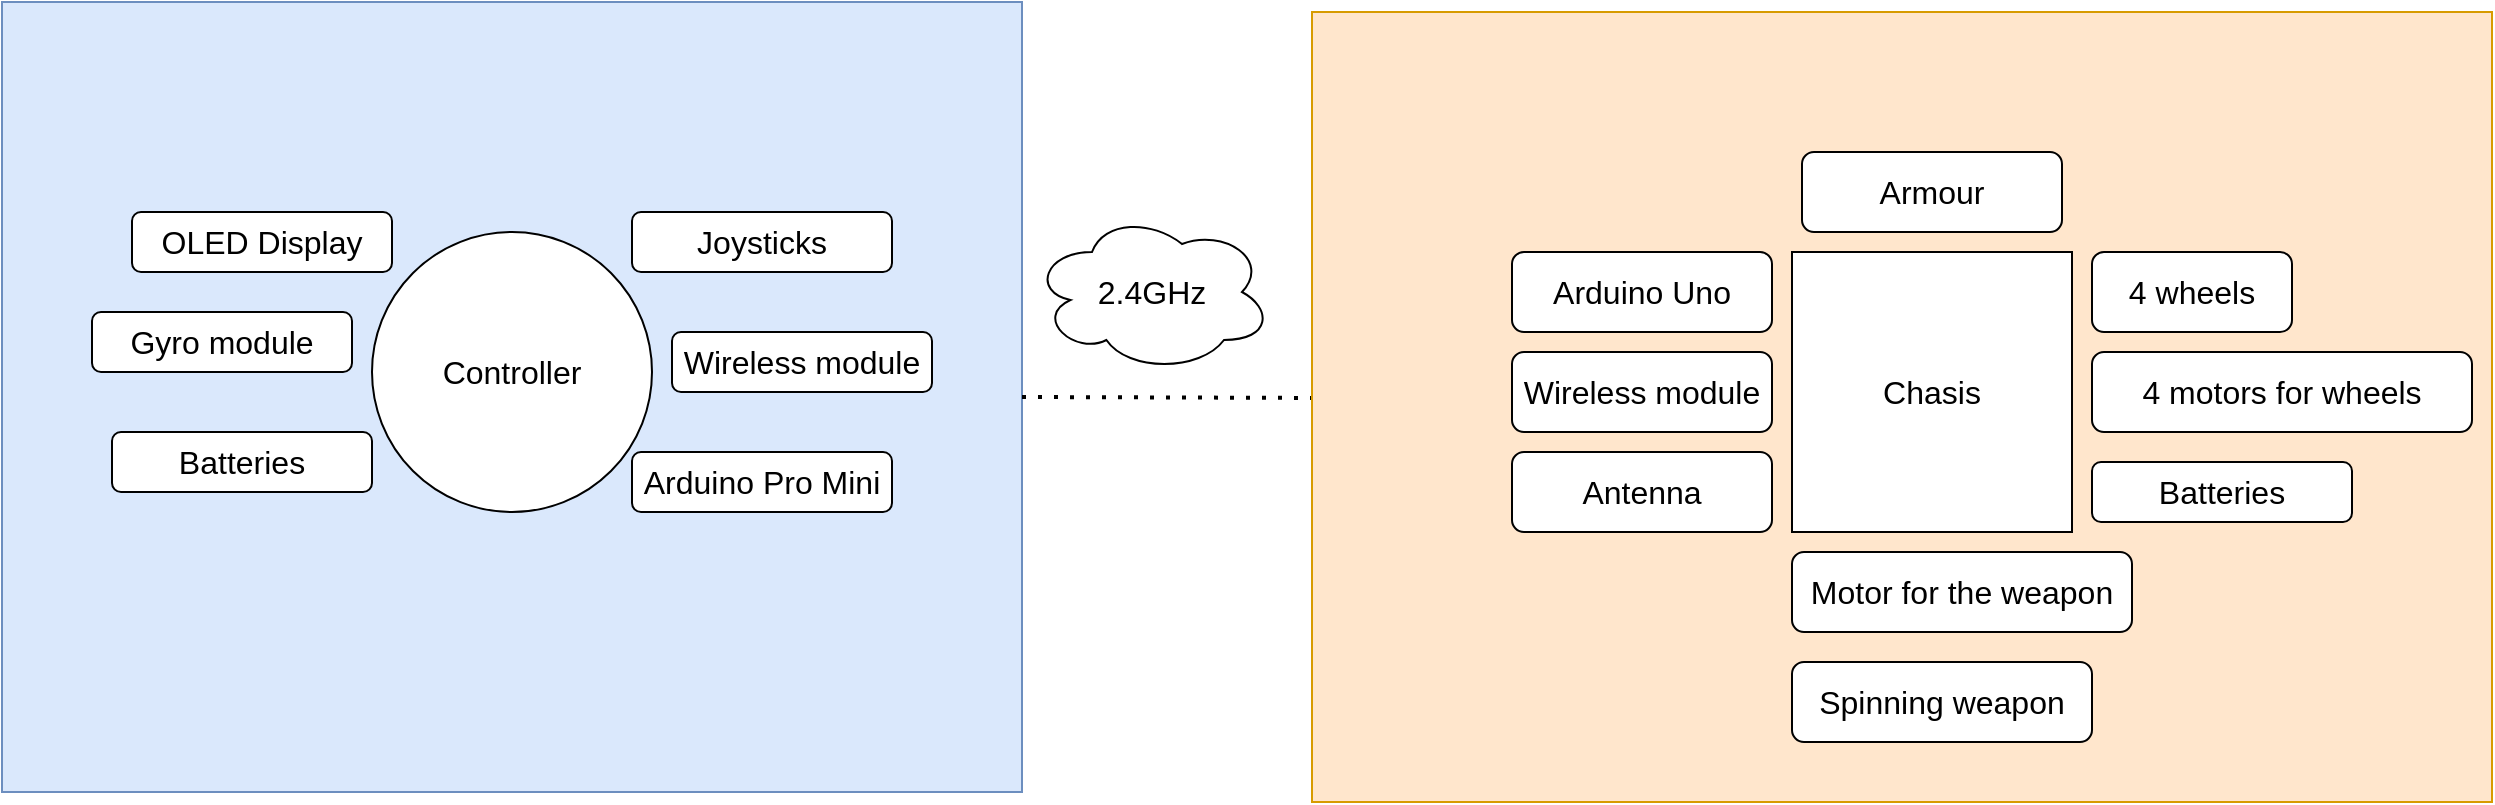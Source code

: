 <mxfile version="20.4.0" type="github">
  <diagram name="Page-1" id="7e0a89b8-554c-2b80-1dc8-d5c74ca68de4">
    <mxGraphModel dx="2466" dy="786" grid="1" gridSize="10" guides="1" tooltips="1" connect="1" arrows="1" fold="1" page="1" pageScale="1" pageWidth="1100" pageHeight="850" background="none" math="0" shadow="0">
      <root>
        <mxCell id="0" />
        <mxCell id="1" parent="0" />
        <mxCell id="S8Q3d4afGY6rw8NLsrze-18" value="" style="rounded=0;whiteSpace=wrap;html=1;fontSize=16;fillColor=#dae8fc;glass=0;strokeColor=#6c8ebf;" vertex="1" parent="1">
          <mxGeometry x="-175" y="35" width="510" height="395" as="geometry" />
        </mxCell>
        <mxCell id="S8Q3d4afGY6rw8NLsrze-19" value="" style="endArrow=none;dashed=1;html=1;dashPattern=1 3;strokeWidth=2;rounded=0;fontSize=16;exitX=1;exitY=0.5;exitDx=0;exitDy=0;" edge="1" parent="1" source="S8Q3d4afGY6rw8NLsrze-18">
          <mxGeometry width="50" height="50" relative="1" as="geometry">
            <mxPoint x="430" y="340" as="sourcePoint" />
            <mxPoint x="490" y="233" as="targetPoint" />
          </mxGeometry>
        </mxCell>
        <mxCell id="S8Q3d4afGY6rw8NLsrze-25" value="2.4GHz" style="ellipse;shape=cloud;whiteSpace=wrap;html=1;rounded=0;glass=0;fontSize=16;fillColor=none;" vertex="1" parent="1">
          <mxGeometry x="340" y="140" width="120" height="80" as="geometry" />
        </mxCell>
        <mxCell id="S8Q3d4afGY6rw8NLsrze-17" value="" style="rounded=0;whiteSpace=wrap;html=1;fontSize=16;fillColor=#ffe6cc;strokeColor=#d79b00;" vertex="1" parent="1">
          <mxGeometry x="480" y="40" width="590" height="395" as="geometry" />
        </mxCell>
        <mxCell id="S8Q3d4afGY6rw8NLsrze-14" value="Arduino Pro Mini" style="rounded=1;whiteSpace=wrap;html=1;fontSize=16;" vertex="1" parent="1">
          <mxGeometry x="140" y="260" width="130" height="30" as="geometry" />
        </mxCell>
        <mxCell id="S8Q3d4afGY6rw8NLsrze-13" value="Wireless module" style="rounded=1;whiteSpace=wrap;html=1;fontSize=16;" vertex="1" parent="1">
          <mxGeometry x="160" y="200" width="130" height="30" as="geometry" />
        </mxCell>
        <mxCell id="S8Q3d4afGY6rw8NLsrze-24" value="Joysticks" style="rounded=1;whiteSpace=wrap;html=1;fontSize=16;" vertex="1" parent="1">
          <mxGeometry x="140" y="140" width="130" height="30" as="geometry" />
        </mxCell>
        <mxCell id="S8Q3d4afGY6rw8NLsrze-12" value="Controller" style="ellipse;whiteSpace=wrap;html=1;aspect=fixed;fontSize=16;" vertex="1" parent="1">
          <mxGeometry x="10" y="150" width="140" height="140" as="geometry" />
        </mxCell>
        <mxCell id="S8Q3d4afGY6rw8NLsrze-21" value="Batteries" style="rounded=1;whiteSpace=wrap;html=1;fontSize=16;" vertex="1" parent="1">
          <mxGeometry x="-120" y="250" width="130" height="30" as="geometry" />
        </mxCell>
        <mxCell id="S8Q3d4afGY6rw8NLsrze-20" value="Gyro module" style="rounded=1;whiteSpace=wrap;html=1;fontSize=16;" vertex="1" parent="1">
          <mxGeometry x="-130" y="190" width="130" height="30" as="geometry" />
        </mxCell>
        <mxCell id="S8Q3d4afGY6rw8NLsrze-15" value="OLED Display&lt;br&gt;" style="rounded=1;whiteSpace=wrap;html=1;fontSize=16;" vertex="1" parent="1">
          <mxGeometry x="-110" y="140" width="130" height="30" as="geometry" />
        </mxCell>
        <mxCell id="S8Q3d4afGY6rw8NLsrze-6" value="Spinning weapon" style="rounded=1;whiteSpace=wrap;html=1;fontSize=16;" vertex="1" parent="1">
          <mxGeometry x="720" y="365" width="150" height="40" as="geometry" />
        </mxCell>
        <mxCell id="S8Q3d4afGY6rw8NLsrze-7" value="Motor for the weapon" style="rounded=1;whiteSpace=wrap;html=1;fontSize=16;" vertex="1" parent="1">
          <mxGeometry x="720" y="310" width="170" height="40" as="geometry" />
        </mxCell>
        <mxCell id="S8Q3d4afGY6rw8NLsrze-1" value="Chasis" style="whiteSpace=wrap;html=1;aspect=fixed;fontSize=16;" vertex="1" parent="1">
          <mxGeometry x="720" y="160" width="140" height="140" as="geometry" />
        </mxCell>
        <mxCell id="S8Q3d4afGY6rw8NLsrze-5" value="4 motors for wheels" style="rounded=1;whiteSpace=wrap;html=1;fontSize=16;" vertex="1" parent="1">
          <mxGeometry x="870" y="210" width="190" height="40" as="geometry" />
        </mxCell>
        <mxCell id="S8Q3d4afGY6rw8NLsrze-22" value="Batteries" style="rounded=1;whiteSpace=wrap;html=1;fontSize=16;" vertex="1" parent="1">
          <mxGeometry x="870" y="265" width="130" height="30" as="geometry" />
        </mxCell>
        <mxCell id="S8Q3d4afGY6rw8NLsrze-4" value="4 wheels" style="rounded=1;whiteSpace=wrap;html=1;fontSize=16;" vertex="1" parent="1">
          <mxGeometry x="870" y="160" width="100" height="40" as="geometry" />
        </mxCell>
        <mxCell id="S8Q3d4afGY6rw8NLsrze-10" value="Armour" style="rounded=1;whiteSpace=wrap;html=1;fontSize=16;" vertex="1" parent="1">
          <mxGeometry x="725" y="110" width="130" height="40" as="geometry" />
        </mxCell>
        <mxCell id="S8Q3d4afGY6rw8NLsrze-11" value="Antenna" style="rounded=1;whiteSpace=wrap;html=1;fontSize=16;" vertex="1" parent="1">
          <mxGeometry x="580" y="260" width="130" height="40" as="geometry" />
        </mxCell>
        <mxCell id="S8Q3d4afGY6rw8NLsrze-9" value="Wireless module" style="rounded=1;whiteSpace=wrap;html=1;fontSize=16;" vertex="1" parent="1">
          <mxGeometry x="580" y="210" width="130" height="40" as="geometry" />
        </mxCell>
        <mxCell id="S8Q3d4afGY6rw8NLsrze-8" value="Arduino Uno" style="rounded=1;whiteSpace=wrap;html=1;fontSize=16;" vertex="1" parent="1">
          <mxGeometry x="580" y="160" width="130" height="40" as="geometry" />
        </mxCell>
      </root>
    </mxGraphModel>
  </diagram>
</mxfile>
